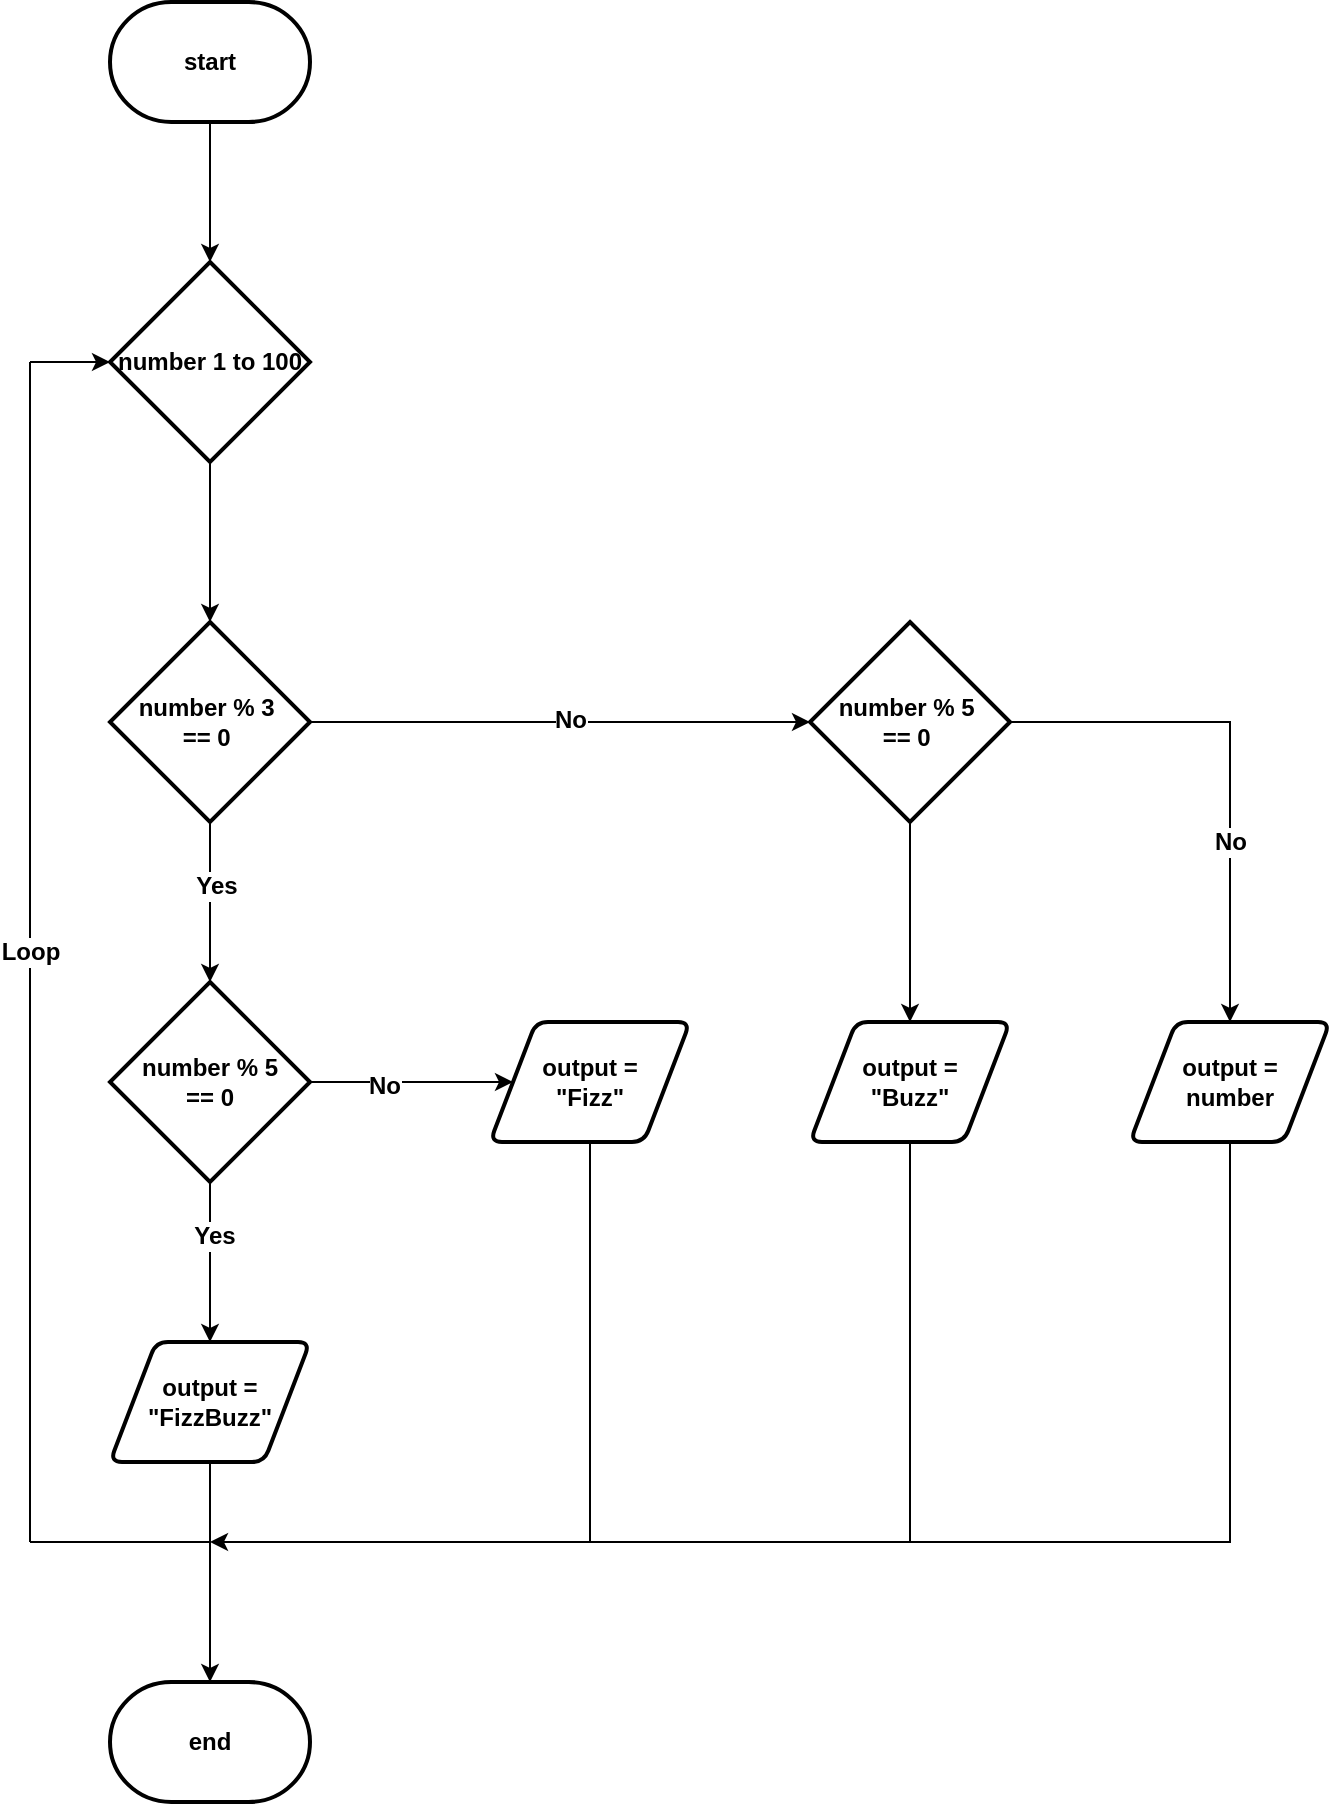 <mxfile version="21.6.8" type="device">
  <diagram name="Page-1" id="_rk4IbMDB8vIoH3vDntG">
    <mxGraphModel dx="2514" dy="1274" grid="1" gridSize="10" guides="1" tooltips="1" connect="1" arrows="1" fold="1" page="1" pageScale="1" pageWidth="1100" pageHeight="2000" math="0" shadow="0">
      <root>
        <mxCell id="0" />
        <mxCell id="1" parent="0" />
        <mxCell id="SRF5zRr9VvHZBYwOSEQ1-5" style="edgeStyle=orthogonalEdgeStyle;rounded=0;orthogonalLoop=1;jettySize=auto;html=1;entryX=0.5;entryY=0;entryDx=0;entryDy=0;entryPerimeter=0;fontSize=12;fontStyle=1" edge="1" parent="1" source="SRF5zRr9VvHZBYwOSEQ1-2" target="SRF5zRr9VvHZBYwOSEQ1-4">
          <mxGeometry relative="1" as="geometry">
            <Array as="points" />
          </mxGeometry>
        </mxCell>
        <mxCell id="SRF5zRr9VvHZBYwOSEQ1-2" value="start" style="strokeWidth=2;html=1;shape=mxgraph.flowchart.terminator;whiteSpace=wrap;fontSize=12;fontStyle=1" vertex="1" parent="1">
          <mxGeometry x="260" y="20" width="100" height="60" as="geometry" />
        </mxCell>
        <mxCell id="SRF5zRr9VvHZBYwOSEQ1-12" value="" style="edgeStyle=orthogonalEdgeStyle;rounded=0;orthogonalLoop=1;jettySize=auto;html=1;fontSize=12;fontStyle=1" edge="1" parent="1" source="SRF5zRr9VvHZBYwOSEQ1-4" target="SRF5zRr9VvHZBYwOSEQ1-11">
          <mxGeometry relative="1" as="geometry" />
        </mxCell>
        <mxCell id="SRF5zRr9VvHZBYwOSEQ1-4" value="number 1 to 100" style="strokeWidth=2;html=1;shape=mxgraph.flowchart.decision;whiteSpace=wrap;fontSize=12;fontStyle=1" vertex="1" parent="1">
          <mxGeometry x="260" y="150" width="100" height="100" as="geometry" />
        </mxCell>
        <mxCell id="SRF5zRr9VvHZBYwOSEQ1-14" value="" style="edgeStyle=orthogonalEdgeStyle;rounded=0;orthogonalLoop=1;jettySize=auto;html=1;fontSize=12;fontStyle=1" edge="1" parent="1" source="SRF5zRr9VvHZBYwOSEQ1-11" target="SRF5zRr9VvHZBYwOSEQ1-13">
          <mxGeometry relative="1" as="geometry" />
        </mxCell>
        <mxCell id="SRF5zRr9VvHZBYwOSEQ1-38" value="Yes" style="edgeLabel;html=1;align=center;verticalAlign=middle;resizable=0;points=[];fontSize=12;fontStyle=1" vertex="1" connectable="0" parent="SRF5zRr9VvHZBYwOSEQ1-14">
          <mxGeometry x="-0.217" y="3" relative="1" as="geometry">
            <mxPoint as="offset" />
          </mxGeometry>
        </mxCell>
        <mxCell id="SRF5zRr9VvHZBYwOSEQ1-21" style="edgeStyle=orthogonalEdgeStyle;rounded=0;orthogonalLoop=1;jettySize=auto;html=1;entryX=0;entryY=0.5;entryDx=0;entryDy=0;entryPerimeter=0;fontSize=12;fontStyle=1" edge="1" parent="1" source="SRF5zRr9VvHZBYwOSEQ1-11" target="SRF5zRr9VvHZBYwOSEQ1-19">
          <mxGeometry relative="1" as="geometry" />
        </mxCell>
        <mxCell id="SRF5zRr9VvHZBYwOSEQ1-37" value="No" style="edgeLabel;html=1;align=center;verticalAlign=middle;resizable=0;points=[];fontSize=12;fontStyle=1" vertex="1" connectable="0" parent="SRF5zRr9VvHZBYwOSEQ1-21">
          <mxGeometry x="0.04" y="1" relative="1" as="geometry">
            <mxPoint as="offset" />
          </mxGeometry>
        </mxCell>
        <mxCell id="SRF5zRr9VvHZBYwOSEQ1-11" value="number % 3&amp;nbsp;&lt;br style=&quot;font-size: 12px;&quot;&gt;== 0&amp;nbsp;" style="strokeWidth=2;html=1;shape=mxgraph.flowchart.decision;whiteSpace=wrap;fontSize=12;fontStyle=1" vertex="1" parent="1">
          <mxGeometry x="260" y="330" width="100" height="100" as="geometry" />
        </mxCell>
        <mxCell id="SRF5zRr9VvHZBYwOSEQ1-16" style="edgeStyle=orthogonalEdgeStyle;rounded=0;orthogonalLoop=1;jettySize=auto;html=1;entryX=0;entryY=0.5;entryDx=0;entryDy=0;fontSize=12;fontStyle=1" edge="1" parent="1" source="SRF5zRr9VvHZBYwOSEQ1-13" target="SRF5zRr9VvHZBYwOSEQ1-15">
          <mxGeometry relative="1" as="geometry" />
        </mxCell>
        <mxCell id="SRF5zRr9VvHZBYwOSEQ1-39" value="No" style="edgeLabel;html=1;align=center;verticalAlign=middle;resizable=0;points=[];fontSize=12;fontStyle=1" vertex="1" connectable="0" parent="SRF5zRr9VvHZBYwOSEQ1-16">
          <mxGeometry x="-0.271" y="-2" relative="1" as="geometry">
            <mxPoint as="offset" />
          </mxGeometry>
        </mxCell>
        <mxCell id="SRF5zRr9VvHZBYwOSEQ1-18" style="edgeStyle=orthogonalEdgeStyle;rounded=0;orthogonalLoop=1;jettySize=auto;html=1;entryX=0.5;entryY=0;entryDx=0;entryDy=0;fontSize=12;fontStyle=1" edge="1" parent="1" source="SRF5zRr9VvHZBYwOSEQ1-13" target="SRF5zRr9VvHZBYwOSEQ1-17">
          <mxGeometry relative="1" as="geometry" />
        </mxCell>
        <mxCell id="SRF5zRr9VvHZBYwOSEQ1-40" value="Yes" style="edgeLabel;html=1;align=center;verticalAlign=middle;resizable=0;points=[];fontSize=12;fontStyle=1" vertex="1" connectable="0" parent="SRF5zRr9VvHZBYwOSEQ1-18">
          <mxGeometry x="-0.342" y="2" relative="1" as="geometry">
            <mxPoint as="offset" />
          </mxGeometry>
        </mxCell>
        <mxCell id="SRF5zRr9VvHZBYwOSEQ1-13" value="number % 5 &lt;br style=&quot;font-size: 12px;&quot;&gt;== 0" style="strokeWidth=2;html=1;shape=mxgraph.flowchart.decision;whiteSpace=wrap;fontSize=12;fontStyle=1" vertex="1" parent="1">
          <mxGeometry x="260" y="510" width="100" height="100" as="geometry" />
        </mxCell>
        <mxCell id="SRF5zRr9VvHZBYwOSEQ1-28" style="edgeStyle=orthogonalEdgeStyle;rounded=0;orthogonalLoop=1;jettySize=auto;html=1;fontSize=12;fontStyle=1" edge="1" parent="1" source="SRF5zRr9VvHZBYwOSEQ1-15">
          <mxGeometry relative="1" as="geometry">
            <mxPoint x="310" y="790" as="targetPoint" />
            <Array as="points">
              <mxPoint x="500" y="790" />
            </Array>
          </mxGeometry>
        </mxCell>
        <mxCell id="SRF5zRr9VvHZBYwOSEQ1-15" value="output =&lt;br style=&quot;font-size: 12px;&quot;&gt;&quot;Fizz&quot;" style="shape=parallelogram;html=1;strokeWidth=2;perimeter=parallelogramPerimeter;whiteSpace=wrap;rounded=1;arcSize=12;size=0.23;fontSize=12;fontStyle=1" vertex="1" parent="1">
          <mxGeometry x="450" y="530" width="100" height="60" as="geometry" />
        </mxCell>
        <mxCell id="SRF5zRr9VvHZBYwOSEQ1-27" style="edgeStyle=orthogonalEdgeStyle;rounded=0;orthogonalLoop=1;jettySize=auto;html=1;entryX=0.5;entryY=0;entryDx=0;entryDy=0;entryPerimeter=0;fontSize=12;fontStyle=1" edge="1" parent="1" source="SRF5zRr9VvHZBYwOSEQ1-17" target="SRF5zRr9VvHZBYwOSEQ1-26">
          <mxGeometry relative="1" as="geometry" />
        </mxCell>
        <mxCell id="SRF5zRr9VvHZBYwOSEQ1-17" value="output =&lt;br style=&quot;font-size: 12px;&quot;&gt;&quot;FizzBuzz&quot;" style="shape=parallelogram;html=1;strokeWidth=2;perimeter=parallelogramPerimeter;whiteSpace=wrap;rounded=1;arcSize=12;size=0.23;fontSize=12;fontStyle=1" vertex="1" parent="1">
          <mxGeometry x="260" y="690" width="100" height="60" as="geometry" />
        </mxCell>
        <mxCell id="SRF5zRr9VvHZBYwOSEQ1-23" style="edgeStyle=orthogonalEdgeStyle;rounded=0;orthogonalLoop=1;jettySize=auto;html=1;entryX=0.5;entryY=0;entryDx=0;entryDy=0;fontSize=12;fontStyle=1" edge="1" parent="1" source="SRF5zRr9VvHZBYwOSEQ1-19" target="SRF5zRr9VvHZBYwOSEQ1-22">
          <mxGeometry relative="1" as="geometry" />
        </mxCell>
        <mxCell id="SRF5zRr9VvHZBYwOSEQ1-25" style="edgeStyle=orthogonalEdgeStyle;rounded=0;orthogonalLoop=1;jettySize=auto;html=1;entryX=0.5;entryY=0;entryDx=0;entryDy=0;fontSize=12;fontStyle=1" edge="1" parent="1" source="SRF5zRr9VvHZBYwOSEQ1-19" target="SRF5zRr9VvHZBYwOSEQ1-24">
          <mxGeometry relative="1" as="geometry" />
        </mxCell>
        <mxCell id="SRF5zRr9VvHZBYwOSEQ1-41" value="No" style="edgeLabel;html=1;align=center;verticalAlign=middle;resizable=0;points=[];fontSize=12;fontStyle=1" vertex="1" connectable="0" parent="SRF5zRr9VvHZBYwOSEQ1-25">
          <mxGeometry x="0.305" y="-1" relative="1" as="geometry">
            <mxPoint x="1" as="offset" />
          </mxGeometry>
        </mxCell>
        <mxCell id="SRF5zRr9VvHZBYwOSEQ1-19" value="number % 5&amp;nbsp;&lt;br style=&quot;border-color: var(--border-color); font-size: 12px;&quot;&gt;== 0&amp;nbsp;" style="strokeWidth=2;html=1;shape=mxgraph.flowchart.decision;whiteSpace=wrap;fontSize=12;fontStyle=1" vertex="1" parent="1">
          <mxGeometry x="610" y="330" width="100" height="100" as="geometry" />
        </mxCell>
        <mxCell id="SRF5zRr9VvHZBYwOSEQ1-29" style="edgeStyle=orthogonalEdgeStyle;rounded=0;orthogonalLoop=1;jettySize=auto;html=1;endArrow=none;endFill=0;fontSize=12;fontStyle=1" edge="1" parent="1" source="SRF5zRr9VvHZBYwOSEQ1-22">
          <mxGeometry relative="1" as="geometry">
            <mxPoint x="500" y="790" as="targetPoint" />
            <Array as="points">
              <mxPoint x="660" y="790" />
            </Array>
          </mxGeometry>
        </mxCell>
        <mxCell id="SRF5zRr9VvHZBYwOSEQ1-22" value="output =&lt;br style=&quot;font-size: 12px;&quot;&gt;&quot;Buzz&quot;" style="shape=parallelogram;html=1;strokeWidth=2;perimeter=parallelogramPerimeter;whiteSpace=wrap;rounded=1;arcSize=12;size=0.23;fontSize=12;fontStyle=1" vertex="1" parent="1">
          <mxGeometry x="610" y="530" width="100" height="60" as="geometry" />
        </mxCell>
        <mxCell id="SRF5zRr9VvHZBYwOSEQ1-30" style="edgeStyle=orthogonalEdgeStyle;rounded=0;orthogonalLoop=1;jettySize=auto;html=1;endArrow=none;endFill=0;fontSize=12;fontStyle=1" edge="1" parent="1" source="SRF5zRr9VvHZBYwOSEQ1-24">
          <mxGeometry relative="1" as="geometry">
            <mxPoint x="660" y="790" as="targetPoint" />
            <Array as="points">
              <mxPoint x="820" y="790" />
            </Array>
          </mxGeometry>
        </mxCell>
        <mxCell id="SRF5zRr9VvHZBYwOSEQ1-24" value="output =&lt;br style=&quot;font-size: 12px;&quot;&gt;number" style="shape=parallelogram;html=1;strokeWidth=2;perimeter=parallelogramPerimeter;whiteSpace=wrap;rounded=1;arcSize=12;size=0.23;fontSize=12;fontStyle=1" vertex="1" parent="1">
          <mxGeometry x="770" y="530" width="100" height="60" as="geometry" />
        </mxCell>
        <mxCell id="SRF5zRr9VvHZBYwOSEQ1-26" value="end" style="strokeWidth=2;html=1;shape=mxgraph.flowchart.terminator;whiteSpace=wrap;fontSize=12;fontStyle=1" vertex="1" parent="1">
          <mxGeometry x="260" y="860" width="100" height="60" as="geometry" />
        </mxCell>
        <mxCell id="SRF5zRr9VvHZBYwOSEQ1-32" value="" style="endArrow=none;html=1;rounded=0;fontSize=12;fontStyle=1" edge="1" parent="1">
          <mxGeometry width="50" height="50" relative="1" as="geometry">
            <mxPoint x="310" y="790" as="sourcePoint" />
            <mxPoint x="220" y="790" as="targetPoint" />
          </mxGeometry>
        </mxCell>
        <mxCell id="SRF5zRr9VvHZBYwOSEQ1-33" value="Loop" style="endArrow=none;html=1;rounded=0;fontSize=12;fontStyle=1" edge="1" parent="1">
          <mxGeometry width="50" height="50" relative="1" as="geometry">
            <mxPoint x="220" y="790" as="sourcePoint" />
            <mxPoint x="220" y="200" as="targetPoint" />
          </mxGeometry>
        </mxCell>
        <mxCell id="SRF5zRr9VvHZBYwOSEQ1-36" value="" style="endArrow=classic;html=1;rounded=0;entryX=0;entryY=0.5;entryDx=0;entryDy=0;entryPerimeter=0;fontSize=12;fontStyle=1" edge="1" parent="1" target="SRF5zRr9VvHZBYwOSEQ1-4">
          <mxGeometry width="50" height="50" relative="1" as="geometry">
            <mxPoint x="220" y="200" as="sourcePoint" />
            <mxPoint x="270" y="150" as="targetPoint" />
          </mxGeometry>
        </mxCell>
      </root>
    </mxGraphModel>
  </diagram>
</mxfile>
